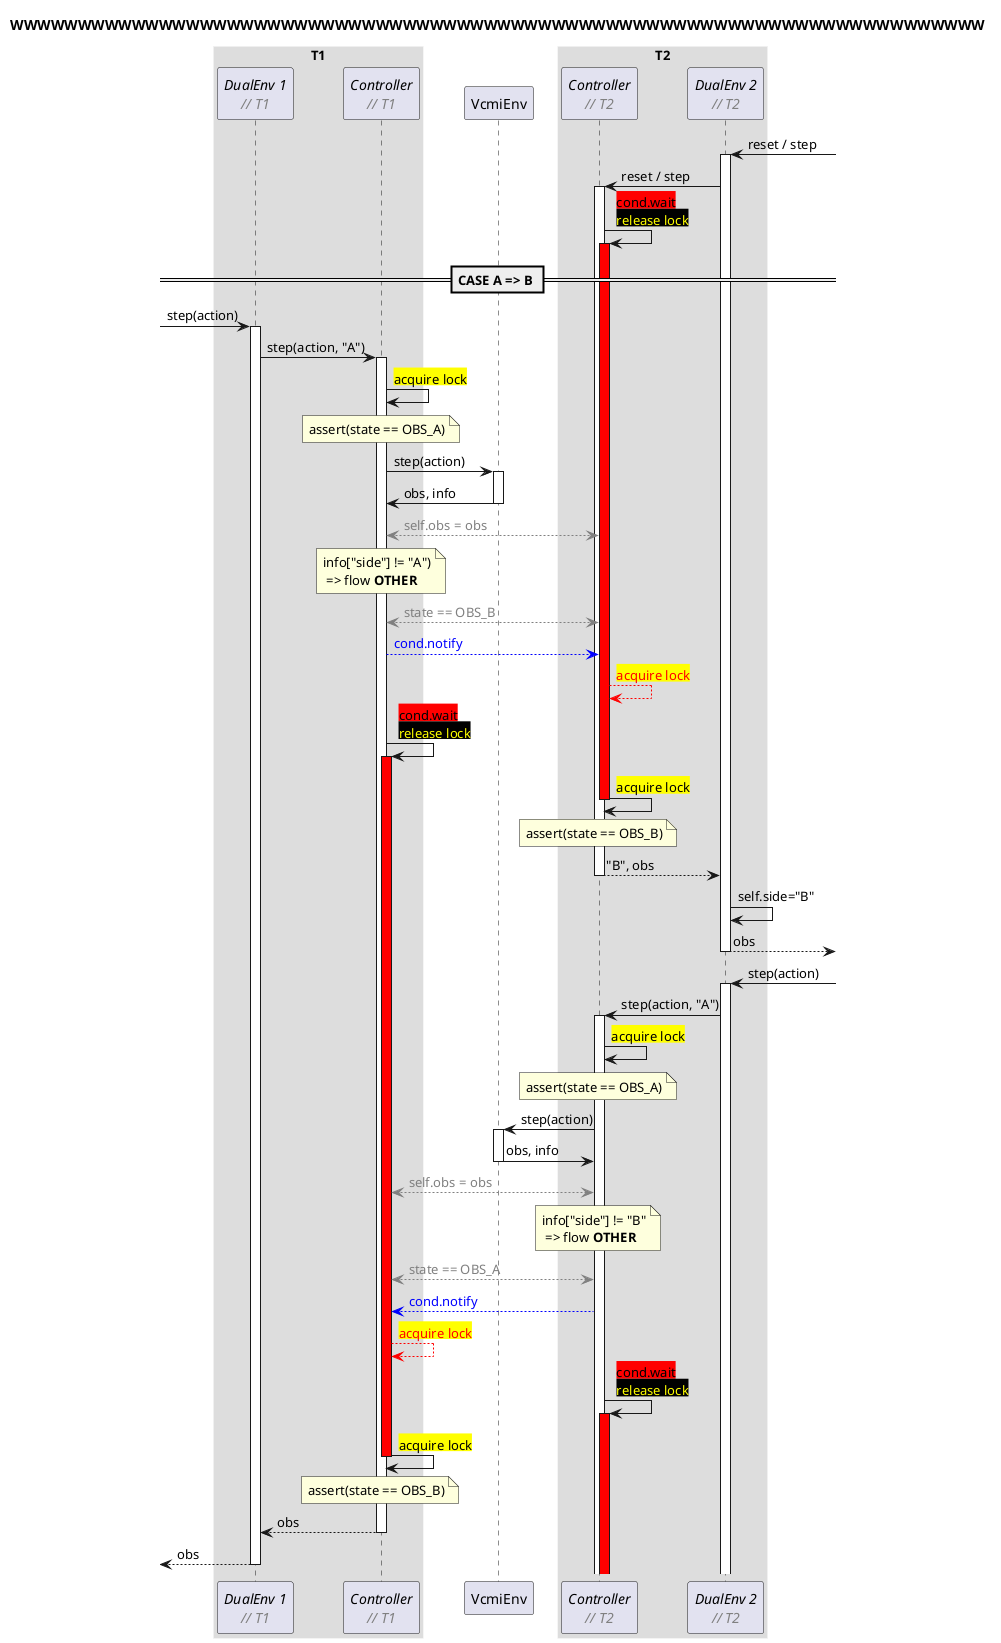 @startuml "vcmi-1.32-connector-v2-render"

title "VCMI dual-model training"
title "WWWWWWWWWWWWWWWWWWWWWWWWWWWWWWWWWWWWWWWWWWWWWWWWWWWWWWWWWWWWWWWWWWWWWWWW"

skinparam sequenceBoxBorderColor #FFF

!$nbsp = "<U+00A0>"

' workaround the fact that text alignment can only be
' set globally. Using hspace(n) returns N monospaced
' $nbsp chars
!function $hspace($length)
  !$res = ""
  !$i = $length
  !while $i > 0
    !$res = $res + $nbsp
    !$i = $i - 1
  !endwhile
  !return "<font:monospaced>"+$res+"</font>"
!endfunction

!function $desc($txt)
  !return "<font:Arial><color:Gray><i>// "+$txt+"</i></color></font>"
!endfunction

!function $lock_acq_fail_text()
  !return "<back:yellow><color:red>acquire lock</color></back>"
!endfunction

!procedure $lock_acq_fail($node)
  $node -> $node : $lock_acq_fail_text()
  activate $node #red
!endprocedure

!procedure $lock_acq_direct($node)
  $node -> $node : <back:yellow>acquire lock</back>
!endprocedure

!procedure $lock_acq_latent($node)
  $lock_acq_direct($node)
  deactivate $node
!endprocedure

!procedure $cond_wait($node)
  $node -> $node : <back:red>cond.wait</back>\n<color:yellow><back:black>release lock</back></color>
  activate $node #red
!endprocedure

!procedure $cond_notify($NodeA, $NodeB)
  $NodeA --[#blue]> $NodeB : <color:blue>cond.notify</color>
  $NodeB --[#red]> $NodeB : $lock_acq_fail_text()
!endfunction

!procedure $cond_switch($NodeA, $NodeB)
  $cond_notify($NodeA, $NodeB)
  $cond_wait($NodeA)
  $lock_acq_latent($NodeB)
!endfunction

!function $replace($txt, $search, $repl)
  !$replaced = ""
  !while %strpos($txt, $search) >= 0
    !$position = %strpos($txt, $search)
    !$replaced = $replaced + %substr($txt, 0, $position) + $repl
    !$txt = %substr($txt, $position + %strlen($search))
  !endwhile
  !return $replaced + $txt
!endfunction

!procedure $sharevar($node1, $node2, $txt)
  $node1 <--[#gray]> $node2 : <color:gray>$replace($txt,"\n","</color>\n<color:gray>")</color>
!endfunction

!procedure $sharevar($txt)
  $sharevar(C1, C2, $txt)
!endfunction

' avoids super long note lines in the diagram
!function $str($txt)
  !return $replace($txt, "\n", %newline())
!endfunction

box "T1"
  participant "//DualEnv 1//\n$desc(T1)" as E1
  participant "//Controller//\n$desc(T1)" as C1
end box

participant VcmiEnv as env

box "T2"
  participant "//Controller//\n$desc(T2)" as C2
  participant "//DualEnv 2//\n$desc(T2)" as E2
end box

E2 <-] : reset / step
activate E2
E2 -> C2 ++ : reset / step
$cond_wait(C2)

== CASE A => B ==

-> E1 ++ : step(action)
E1 -> C1 ++ : step(action, "A")

$lock_acq_direct(C1)

note over C1: assert(state == OBS_A)

C1 -> env ++ : step(action)
env -> C1 -- : obs, info

$sharevar("self.obs = obs")

note over C1
info["side"] != "A")
 => flow **OTHER**
end note

$sharevar("state == OBS_B")

$cond_switch(C1, C2)

note over C2 : assert(state == OBS_B)

C2 --> E2 -- : "B", obs
E2 -> E2 : self.side="B"
E2 -->] -- : obs

E2 <-] ++ : step(action)
E2 -> C2 ++ : step(action, "A")

$lock_acq_direct(C2)

note over C2: assert(state == OBS_A)

C2 -> env ++ : step(action)
env -> C2 -- : obs, info

$sharevar("self.obs = obs")

note over C2
info["side"] != "B"
 => flow **OTHER**
end note

$sharevar("state == OBS_A")

$cond_switch(C2, C1)

note over C1 : assert(state == OBS_B)

C1 --> E1 -- : obs
[<-- E1 -- : obs



@enduml
